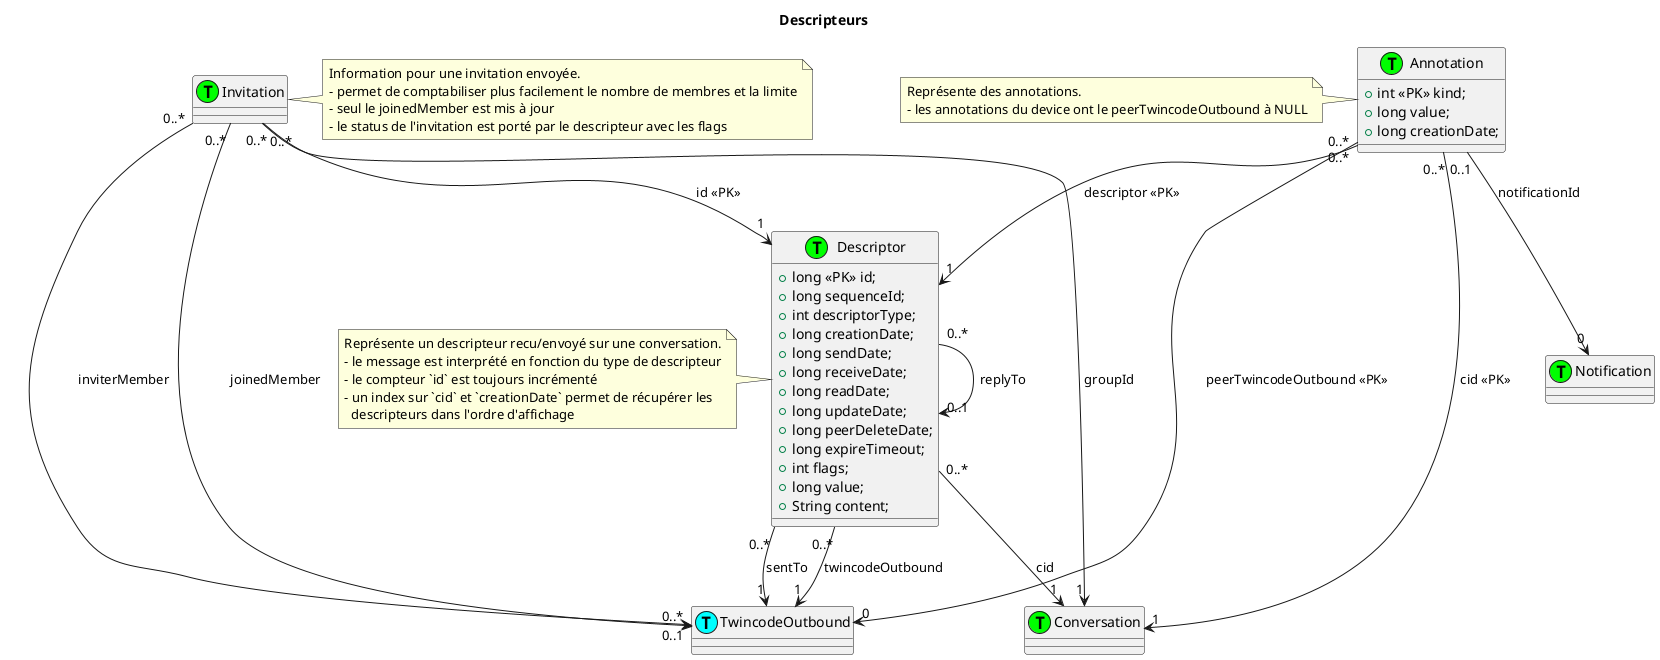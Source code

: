 @startuml

class Conversation << (T,#00FF00) >>
class TwincodeOutbound << (T,cyan) >>
class Notification << (T,#00FF00) >>

title Descripteurs

class Descriptor << (T,#00FF00) >> {
  +long <<PK>> id;
  +long sequenceId;
  +int descriptorType;
  +long creationDate;
  +long sendDate;
  +long receiveDate;
  +long readDate;
  +long updateDate;
  +long peerDeleteDate;
  +long expireTimeout;
  +int flags;
  +long value;
  +String content;
}

note left
Représente un descripteur recu/envoyé sur une conversation.
- le message est interprété en fonction du type de descripteur
- le compteur `id` est toujours incrémenté
- un index sur `cid` et `creationDate` permet de récupérer les
  descripteurs dans l'ordre d'affichage
end note

Descriptor "0..*" --> "1" Conversation : cid
Descriptor "0..*" --> "1" TwincodeOutbound : twincodeOutbound
Descriptor "0..*" --> "1" TwincodeOutbound : sentTo
Descriptor "0..*" --> "0..1" Descriptor : replyTo

class Annotation << (T,#00FF00) >> {
  +int <<PK>> kind;
  +long value;
  +long creationDate;
}

note left
Représente des annotations.
- les annotations du device ont le peerTwincodeOutbound à NULL
end note

Annotation "0..*" --> "1" Conversation : cid <<PK>>
Annotation "0..*" --> "1" Descriptor : descriptor <<PK>>
Annotation "0..*" --> "0" TwincodeOutbound : peerTwincodeOutbound <<PK>>
Annotation "0..1" --> "0" Notification : notificationId

class Invitation << (T,#00FF00) >> {
}

Invitation "0..*" --> "1" Descriptor : id <<PK>>
Invitation "0..*" --> "0..*" TwincodeOutbound : inviterMember
Invitation "0..*" --> "0..1" TwincodeOutbound : joinedMember
Invitation "0..*" --> "1" Conversation : groupId

note right
Information pour une invitation envoyée.
- permet de comptabiliser plus facilement le nombre de membres et la limite
- seul le joinedMember est mis à jour
- le status de l'invitation est porté par le descripteur avec les flags
end note

@enduml
